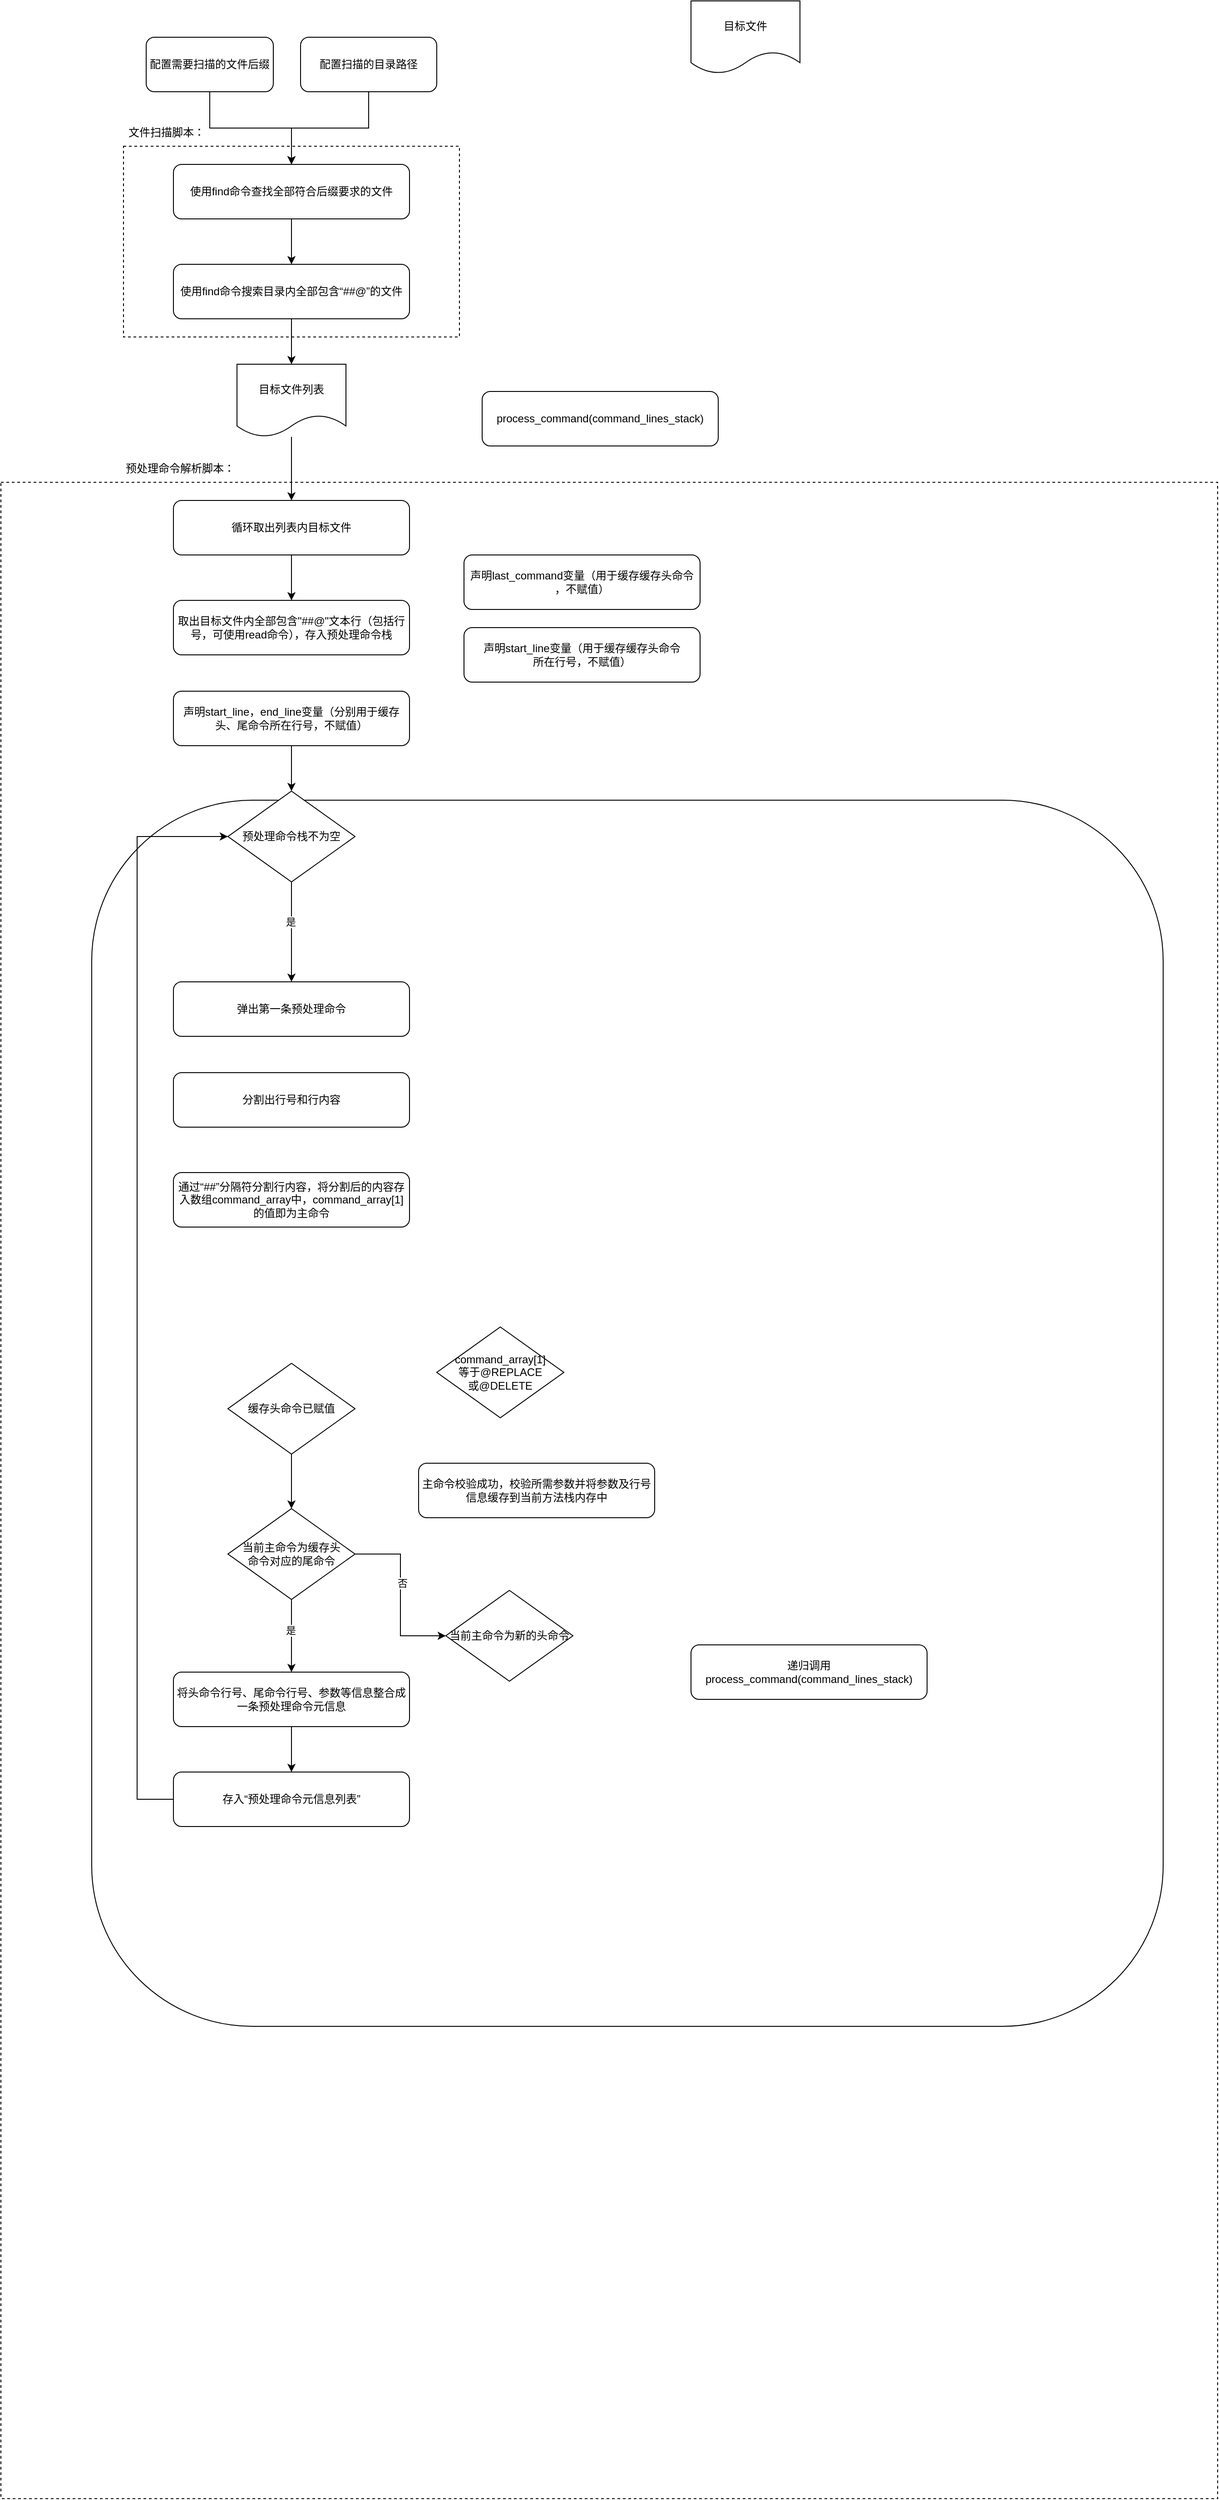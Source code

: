 <mxfile version="21.5.1" type="github">
  <diagram name="第 1 页" id="L_vSuMCrheH9UZkfo6jQ">
    <mxGraphModel dx="1781" dy="591" grid="1" gridSize="10" guides="1" tooltips="1" connect="1" arrows="1" fold="1" page="1" pageScale="1" pageWidth="827" pageHeight="1169" math="0" shadow="0">
      <root>
        <mxCell id="0" />
        <mxCell id="1" parent="0" />
        <mxCell id="4KZR_HS20SmPj8nSOGkS-19" value="" style="rounded=0;whiteSpace=wrap;html=1;dashed=1;" vertex="1" parent="1">
          <mxGeometry x="-600" y="640" width="1340" height="2220" as="geometry" />
        </mxCell>
        <mxCell id="4KZR_HS20SmPj8nSOGkS-38" value="" style="rounded=1;whiteSpace=wrap;html=1;" vertex="1" parent="1">
          <mxGeometry x="-500" y="990" width="1180" height="1350" as="geometry" />
        </mxCell>
        <mxCell id="4KZR_HS20SmPj8nSOGkS-15" value="" style="rounded=0;whiteSpace=wrap;html=1;dashed=1;" vertex="1" parent="1">
          <mxGeometry x="-465" y="270" width="370" height="210" as="geometry" />
        </mxCell>
        <mxCell id="4KZR_HS20SmPj8nSOGkS-1" value="目标文件" style="shape=document;whiteSpace=wrap;html=1;boundedLbl=1;" vertex="1" parent="1">
          <mxGeometry x="160" y="110" width="120" height="80" as="geometry" />
        </mxCell>
        <mxCell id="4KZR_HS20SmPj8nSOGkS-14" value="" style="edgeStyle=orthogonalEdgeStyle;rounded=0;orthogonalLoop=1;jettySize=auto;html=1;" edge="1" parent="1" source="4KZR_HS20SmPj8nSOGkS-4" target="4KZR_HS20SmPj8nSOGkS-13">
          <mxGeometry relative="1" as="geometry" />
        </mxCell>
        <mxCell id="4KZR_HS20SmPj8nSOGkS-4" value="使用find命令搜索目录内全部包含“##@”的文件" style="rounded=1;whiteSpace=wrap;html=1;" vertex="1" parent="1">
          <mxGeometry x="-410" y="400" width="260" height="60" as="geometry" />
        </mxCell>
        <mxCell id="4KZR_HS20SmPj8nSOGkS-17" style="edgeStyle=orthogonalEdgeStyle;rounded=0;orthogonalLoop=1;jettySize=auto;html=1;" edge="1" parent="1" source="4KZR_HS20SmPj8nSOGkS-7" target="4KZR_HS20SmPj8nSOGkS-8">
          <mxGeometry relative="1" as="geometry" />
        </mxCell>
        <mxCell id="4KZR_HS20SmPj8nSOGkS-7" value="配置需要扫描的文件后缀" style="rounded=1;whiteSpace=wrap;html=1;" vertex="1" parent="1">
          <mxGeometry x="-440" y="150" width="140" height="60" as="geometry" />
        </mxCell>
        <mxCell id="4KZR_HS20SmPj8nSOGkS-12" value="" style="edgeStyle=orthogonalEdgeStyle;rounded=0;orthogonalLoop=1;jettySize=auto;html=1;" edge="1" parent="1" source="4KZR_HS20SmPj8nSOGkS-8" target="4KZR_HS20SmPj8nSOGkS-4">
          <mxGeometry relative="1" as="geometry" />
        </mxCell>
        <mxCell id="4KZR_HS20SmPj8nSOGkS-8" value="使用find命令查找全部符合后缀要求的文件" style="rounded=1;whiteSpace=wrap;html=1;" vertex="1" parent="1">
          <mxGeometry x="-410" y="290" width="260" height="60" as="geometry" />
        </mxCell>
        <mxCell id="4KZR_HS20SmPj8nSOGkS-18" style="edgeStyle=orthogonalEdgeStyle;rounded=0;orthogonalLoop=1;jettySize=auto;html=1;entryX=0.5;entryY=0;entryDx=0;entryDy=0;" edge="1" parent="1" source="4KZR_HS20SmPj8nSOGkS-9" target="4KZR_HS20SmPj8nSOGkS-8">
          <mxGeometry relative="1" as="geometry" />
        </mxCell>
        <mxCell id="4KZR_HS20SmPj8nSOGkS-9" value="配置扫描的目录路径" style="rounded=1;whiteSpace=wrap;html=1;" vertex="1" parent="1">
          <mxGeometry x="-270" y="150" width="150" height="60" as="geometry" />
        </mxCell>
        <mxCell id="4KZR_HS20SmPj8nSOGkS-28" style="edgeStyle=orthogonalEdgeStyle;rounded=0;orthogonalLoop=1;jettySize=auto;html=1;" edge="1" parent="1" source="4KZR_HS20SmPj8nSOGkS-13" target="4KZR_HS20SmPj8nSOGkS-20">
          <mxGeometry relative="1" as="geometry" />
        </mxCell>
        <mxCell id="4KZR_HS20SmPj8nSOGkS-13" value="目标文件列表" style="shape=document;whiteSpace=wrap;html=1;boundedLbl=1;" vertex="1" parent="1">
          <mxGeometry x="-340" y="510" width="120" height="80" as="geometry" />
        </mxCell>
        <mxCell id="4KZR_HS20SmPj8nSOGkS-16" value="文件扫描脚本：" style="text;html=1;strokeColor=none;fillColor=none;align=center;verticalAlign=middle;whiteSpace=wrap;rounded=0;" vertex="1" parent="1">
          <mxGeometry x="-465" y="240" width="95" height="30" as="geometry" />
        </mxCell>
        <mxCell id="4KZR_HS20SmPj8nSOGkS-32" value="" style="edgeStyle=orthogonalEdgeStyle;rounded=0;orthogonalLoop=1;jettySize=auto;html=1;" edge="1" parent="1" source="4KZR_HS20SmPj8nSOGkS-20" target="4KZR_HS20SmPj8nSOGkS-22">
          <mxGeometry relative="1" as="geometry" />
        </mxCell>
        <mxCell id="4KZR_HS20SmPj8nSOGkS-20" value="循环取出列表内目标文件" style="rounded=1;whiteSpace=wrap;html=1;" vertex="1" parent="1">
          <mxGeometry x="-410" y="660" width="260" height="60" as="geometry" />
        </mxCell>
        <mxCell id="4KZR_HS20SmPj8nSOGkS-21" value="预处理命令解析脚本：" style="text;html=1;strokeColor=none;fillColor=none;align=center;verticalAlign=middle;whiteSpace=wrap;rounded=0;" vertex="1" parent="1">
          <mxGeometry x="-465" y="610" width="125" height="30" as="geometry" />
        </mxCell>
        <mxCell id="4KZR_HS20SmPj8nSOGkS-22" value="取出目标文件内全部包含&quot;##@&quot;文本行（包括行号，可使用read命令），存入预处理命令栈" style="rounded=1;whiteSpace=wrap;html=1;" vertex="1" parent="1">
          <mxGeometry x="-410" y="770" width="260" height="60" as="geometry" />
        </mxCell>
        <mxCell id="4KZR_HS20SmPj8nSOGkS-23" value="弹出第一条预处理命令" style="rounded=1;whiteSpace=wrap;html=1;" vertex="1" parent="1">
          <mxGeometry x="-410" y="1190" width="260" height="60" as="geometry" />
        </mxCell>
        <mxCell id="4KZR_HS20SmPj8nSOGkS-29" style="edgeStyle=orthogonalEdgeStyle;rounded=0;orthogonalLoop=1;jettySize=auto;html=1;" edge="1" parent="1" source="4KZR_HS20SmPj8nSOGkS-24" target="4KZR_HS20SmPj8nSOGkS-23">
          <mxGeometry relative="1" as="geometry" />
        </mxCell>
        <mxCell id="4KZR_HS20SmPj8nSOGkS-33" value="是" style="edgeLabel;html=1;align=center;verticalAlign=middle;resizable=0;points=[];" vertex="1" connectable="0" parent="4KZR_HS20SmPj8nSOGkS-29">
          <mxGeometry x="-0.2" y="2" relative="1" as="geometry">
            <mxPoint x="-3" as="offset" />
          </mxGeometry>
        </mxCell>
        <mxCell id="4KZR_HS20SmPj8nSOGkS-24" value="预处理命令栈不为空" style="rhombus;whiteSpace=wrap;html=1;" vertex="1" parent="1">
          <mxGeometry x="-350" y="980" width="140" height="100" as="geometry" />
        </mxCell>
        <mxCell id="4KZR_HS20SmPj8nSOGkS-34" value="分割出行号和行内容" style="rounded=1;whiteSpace=wrap;html=1;" vertex="1" parent="1">
          <mxGeometry x="-410" y="1290" width="260" height="60" as="geometry" />
        </mxCell>
        <mxCell id="4KZR_HS20SmPj8nSOGkS-35" value="通过“##”分隔符分割行内容，将分割后的内容存入数组command_array中，command_array[1]的值即为主命令" style="rounded=1;whiteSpace=wrap;html=1;" vertex="1" parent="1">
          <mxGeometry x="-410" y="1400" width="260" height="60" as="geometry" />
        </mxCell>
        <mxCell id="4KZR_HS20SmPj8nSOGkS-39" value="声明last_command变量（用于缓存缓存头命令&lt;span style=&quot;background-color: initial;&quot;&gt;&lt;br&gt;，不赋值）&lt;/span&gt;" style="rounded=1;whiteSpace=wrap;html=1;" vertex="1" parent="1">
          <mxGeometry x="-90" y="720" width="260" height="60" as="geometry" />
        </mxCell>
        <mxCell id="4KZR_HS20SmPj8nSOGkS-43" style="edgeStyle=orthogonalEdgeStyle;rounded=0;orthogonalLoop=1;jettySize=auto;html=1;" edge="1" parent="1" source="4KZR_HS20SmPj8nSOGkS-40" target="4KZR_HS20SmPj8nSOGkS-41">
          <mxGeometry relative="1" as="geometry" />
        </mxCell>
        <mxCell id="4KZR_HS20SmPj8nSOGkS-40" value="缓存头命令已赋值" style="rhombus;whiteSpace=wrap;html=1;" vertex="1" parent="1">
          <mxGeometry x="-350" y="1610" width="140" height="100" as="geometry" />
        </mxCell>
        <mxCell id="4KZR_HS20SmPj8nSOGkS-49" style="edgeStyle=orthogonalEdgeStyle;rounded=0;orthogonalLoop=1;jettySize=auto;html=1;" edge="1" parent="1" source="4KZR_HS20SmPj8nSOGkS-41" target="4KZR_HS20SmPj8nSOGkS-42">
          <mxGeometry relative="1" as="geometry" />
        </mxCell>
        <mxCell id="4KZR_HS20SmPj8nSOGkS-50" value="否" style="edgeLabel;html=1;align=center;verticalAlign=middle;resizable=0;points=[];" vertex="1" connectable="0" parent="4KZR_HS20SmPj8nSOGkS-49">
          <mxGeometry x="-0.143" y="2" relative="1" as="geometry">
            <mxPoint as="offset" />
          </mxGeometry>
        </mxCell>
        <mxCell id="4KZR_HS20SmPj8nSOGkS-56" style="edgeStyle=orthogonalEdgeStyle;rounded=0;orthogonalLoop=1;jettySize=auto;html=1;" edge="1" parent="1" source="4KZR_HS20SmPj8nSOGkS-41" target="4KZR_HS20SmPj8nSOGkS-44">
          <mxGeometry relative="1" as="geometry" />
        </mxCell>
        <mxCell id="4KZR_HS20SmPj8nSOGkS-57" value="是" style="edgeLabel;html=1;align=center;verticalAlign=middle;resizable=0;points=[];" vertex="1" connectable="0" parent="4KZR_HS20SmPj8nSOGkS-56">
          <mxGeometry x="-0.15" y="1" relative="1" as="geometry">
            <mxPoint x="-2" as="offset" />
          </mxGeometry>
        </mxCell>
        <mxCell id="4KZR_HS20SmPj8nSOGkS-41" value="当前主命令为缓存头&lt;br&gt;命令对应的尾命令" style="rhombus;whiteSpace=wrap;html=1;" vertex="1" parent="1">
          <mxGeometry x="-350" y="1770" width="140" height="100" as="geometry" />
        </mxCell>
        <mxCell id="4KZR_HS20SmPj8nSOGkS-42" value="当前主命令为新的头命令" style="rhombus;whiteSpace=wrap;html=1;" vertex="1" parent="1">
          <mxGeometry x="-110" y="1860" width="140" height="100" as="geometry" />
        </mxCell>
        <mxCell id="4KZR_HS20SmPj8nSOGkS-58" style="edgeStyle=orthogonalEdgeStyle;rounded=0;orthogonalLoop=1;jettySize=auto;html=1;" edge="1" parent="1" source="4KZR_HS20SmPj8nSOGkS-44" target="4KZR_HS20SmPj8nSOGkS-45">
          <mxGeometry relative="1" as="geometry" />
        </mxCell>
        <mxCell id="4KZR_HS20SmPj8nSOGkS-44" value="将头命令行号、尾命令行号、参数等信息整合成一条预处理命令元信息" style="rounded=1;whiteSpace=wrap;html=1;" vertex="1" parent="1">
          <mxGeometry x="-410" y="1950" width="260" height="60" as="geometry" />
        </mxCell>
        <mxCell id="4KZR_HS20SmPj8nSOGkS-45" value="存入“预处理命令元信息列表”" style="rounded=1;whiteSpace=wrap;html=1;" vertex="1" parent="1">
          <mxGeometry x="-410" y="2060" width="260" height="60" as="geometry" />
        </mxCell>
        <mxCell id="4KZR_HS20SmPj8nSOGkS-47" style="edgeStyle=orthogonalEdgeStyle;rounded=0;orthogonalLoop=1;jettySize=auto;html=1;entryX=0;entryY=0.5;entryDx=0;entryDy=0;" edge="1" parent="1" source="4KZR_HS20SmPj8nSOGkS-45" target="4KZR_HS20SmPj8nSOGkS-24">
          <mxGeometry relative="1" as="geometry">
            <mxPoint x="-410" y="2200" as="sourcePoint" />
            <Array as="points">
              <mxPoint x="-450" y="2090" />
              <mxPoint x="-450" y="1030" />
            </Array>
          </mxGeometry>
        </mxCell>
        <mxCell id="4KZR_HS20SmPj8nSOGkS-53" value="递归调用process_command(command_lines_stack)" style="rounded=1;whiteSpace=wrap;html=1;" vertex="1" parent="1">
          <mxGeometry x="160" y="1920" width="260" height="60" as="geometry" />
        </mxCell>
        <mxCell id="4KZR_HS20SmPj8nSOGkS-63" value="process_command(command_lines_stack&lt;span style=&quot;background-color: initial;&quot;&gt;)&lt;/span&gt;" style="rounded=1;whiteSpace=wrap;html=1;" vertex="1" parent="1">
          <mxGeometry x="-70" y="540" width="260" height="60" as="geometry" />
        </mxCell>
        <mxCell id="4KZR_HS20SmPj8nSOGkS-65" value="声明start_line&lt;span style=&quot;background-color: initial;&quot;&gt;变量（用于缓存缓存头命令&lt;/span&gt;&lt;br&gt;&lt;span style=&quot;background-color: initial;&quot;&gt;所在行号，不赋值）&lt;/span&gt;" style="rounded=1;whiteSpace=wrap;html=1;" vertex="1" parent="1">
          <mxGeometry x="-90" y="800" width="260" height="60" as="geometry" />
        </mxCell>
        <mxCell id="4KZR_HS20SmPj8nSOGkS-71" style="edgeStyle=orthogonalEdgeStyle;rounded=0;orthogonalLoop=1;jettySize=auto;html=1;" edge="1" parent="1" source="4KZR_HS20SmPj8nSOGkS-66" target="4KZR_HS20SmPj8nSOGkS-24">
          <mxGeometry relative="1" as="geometry">
            <Array as="points" />
          </mxGeometry>
        </mxCell>
        <mxCell id="4KZR_HS20SmPj8nSOGkS-66" value="声明start_line，end_line&lt;span style=&quot;background-color: initial;&quot;&gt;变量（分别用于缓存头、尾命令&lt;/span&gt;&lt;span style=&quot;background-color: initial;&quot;&gt;所在行号，不赋值）&lt;/span&gt;" style="rounded=1;whiteSpace=wrap;html=1;" vertex="1" parent="1">
          <mxGeometry x="-410" y="870" width="260" height="60" as="geometry" />
        </mxCell>
        <mxCell id="4KZR_HS20SmPj8nSOGkS-67" value="command_array[1]&lt;br&gt;等于@REPLACE&lt;br&gt;或@DELETE" style="rhombus;whiteSpace=wrap;html=1;" vertex="1" parent="1">
          <mxGeometry x="-120" y="1570" width="140" height="100" as="geometry" />
        </mxCell>
        <mxCell id="4KZR_HS20SmPj8nSOGkS-69" value="主命令校验成功，校验所需参数并将参数及行号信息缓存到当前方法栈内存中" style="rounded=1;whiteSpace=wrap;html=1;" vertex="1" parent="1">
          <mxGeometry x="-140" y="1720" width="260" height="60" as="geometry" />
        </mxCell>
      </root>
    </mxGraphModel>
  </diagram>
</mxfile>

